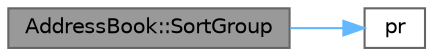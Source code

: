digraph "AddressBook::SortGroup"
{
 // LATEX_PDF_SIZE
  bgcolor="transparent";
  edge [fontname=Helvetica,fontsize=10,labelfontname=Helvetica,labelfontsize=10];
  node [fontname=Helvetica,fontsize=10,shape=box,height=0.2,width=0.4];
  rankdir="LR";
  Node1 [label="AddressBook::SortGroup",height=0.2,width=0.4,color="gray40", fillcolor="grey60", style="filled", fontcolor="black",tooltip="按群组排序Book，群组名字拼音升序排序"];
  Node1 -> Node2 [color="steelblue1",style="solid"];
  Node2 [label="pr",height=0.2,width=0.4,color="grey40", fillcolor="white", style="filled",URL="$_c_contact_8cpp.html#a808cea55ceaa2f5f4416ccd2e636330b",tooltip=" "];
}
